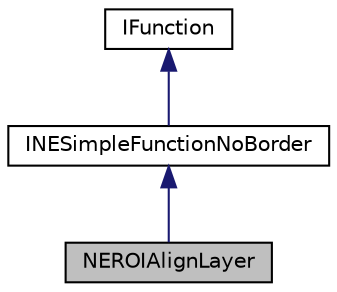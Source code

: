 digraph "NEROIAlignLayer"
{
 // LATEX_PDF_SIZE
  edge [fontname="Helvetica",fontsize="10",labelfontname="Helvetica",labelfontsize="10"];
  node [fontname="Helvetica",fontsize="10",shape=record];
  Node1 [label="NEROIAlignLayer",height=0.2,width=0.4,color="black", fillcolor="grey75", style="filled", fontcolor="black",tooltip="Basic function to run NEROIAlignLayerKernel."];
  Node2 -> Node1 [dir="back",color="midnightblue",fontsize="10",style="solid",fontname="Helvetica"];
  Node2 [label="INESimpleFunctionNoBorder",height=0.2,width=0.4,color="black", fillcolor="white", style="filled",URL="$classarm__compute_1_1_i_n_e_simple_function_no_border.xhtml",tooltip="Basic interface for functions which have a single CPU kernel and no border."];
  Node3 -> Node2 [dir="back",color="midnightblue",fontsize="10",style="solid",fontname="Helvetica"];
  Node3 [label="IFunction",height=0.2,width=0.4,color="black", fillcolor="white", style="filled",URL="$classarm__compute_1_1_i_function.xhtml",tooltip="Base class for all functions."];
}

